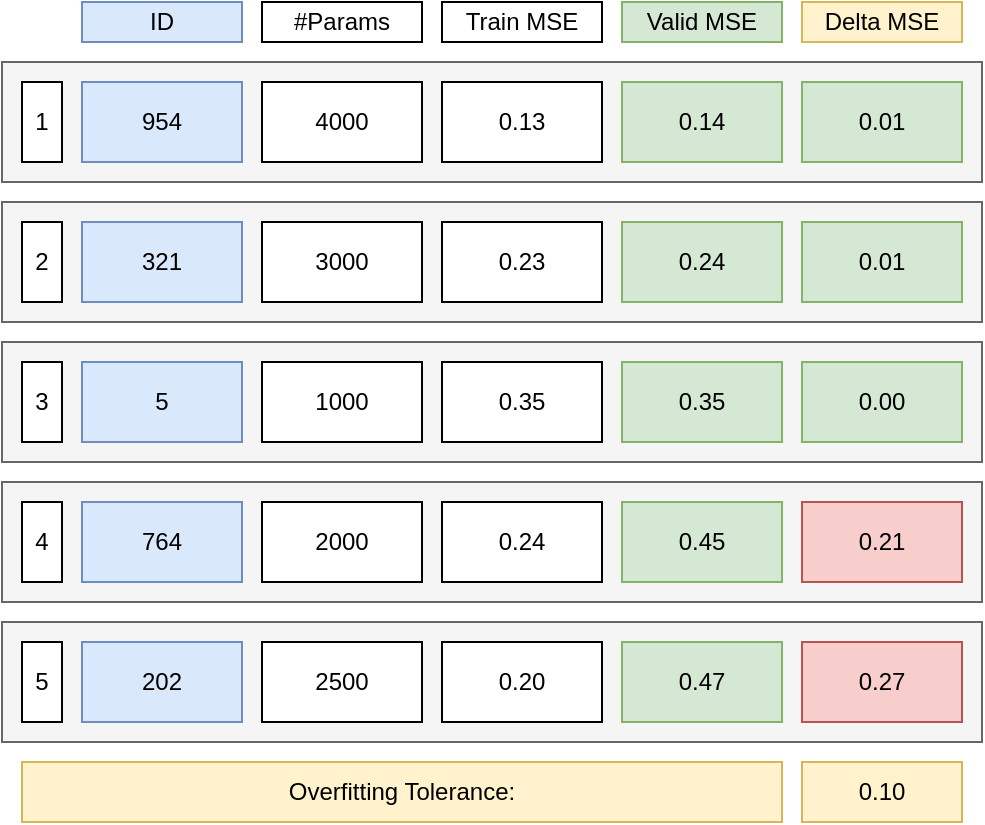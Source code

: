 <mxfile version="26.0.4">
  <diagram name="Page-1" id="hdjBkpMtSvexD-od7WtL">
    <mxGraphModel dx="1368" dy="838" grid="1" gridSize="10" guides="1" tooltips="1" connect="1" arrows="1" fold="1" page="1" pageScale="1" pageWidth="850" pageHeight="1100" math="0" shadow="0">
      <root>
        <mxCell id="0" />
        <mxCell id="1" parent="0" />
        <mxCell id="d9Y5tQL2Cy0w6WRod0SP-65" value="" style="rounded=0;whiteSpace=wrap;html=1;fillColor=#f5f5f5;fontColor=#333333;strokeColor=#666666;" vertex="1" parent="1">
          <mxGeometry x="80" y="360" width="490" height="60" as="geometry" />
        </mxCell>
        <mxCell id="d9Y5tQL2Cy0w6WRod0SP-64" value="" style="rounded=0;whiteSpace=wrap;html=1;fillColor=#f5f5f5;fontColor=#333333;strokeColor=#666666;" vertex="1" parent="1">
          <mxGeometry x="80" y="290" width="490" height="60" as="geometry" />
        </mxCell>
        <mxCell id="d9Y5tQL2Cy0w6WRod0SP-63" value="" style="rounded=0;whiteSpace=wrap;html=1;fillColor=#f5f5f5;fontColor=#333333;strokeColor=#666666;" vertex="1" parent="1">
          <mxGeometry x="80" y="220" width="490" height="60" as="geometry" />
        </mxCell>
        <mxCell id="d9Y5tQL2Cy0w6WRod0SP-62" value="" style="rounded=0;whiteSpace=wrap;html=1;fillColor=#f5f5f5;fontColor=#333333;strokeColor=#666666;" vertex="1" parent="1">
          <mxGeometry x="80" y="150" width="490" height="60" as="geometry" />
        </mxCell>
        <mxCell id="d9Y5tQL2Cy0w6WRod0SP-61" value="" style="rounded=0;whiteSpace=wrap;html=1;fillColor=#f5f5f5;strokeColor=#666666;fontColor=#333333;" vertex="1" parent="1">
          <mxGeometry x="80" y="80" width="490" height="60" as="geometry" />
        </mxCell>
        <mxCell id="d9Y5tQL2Cy0w6WRod0SP-2" value="954" style="rounded=0;whiteSpace=wrap;html=1;fillColor=#dae8fc;strokeColor=#6c8ebf;" vertex="1" parent="1">
          <mxGeometry x="120" y="90" width="80" height="40" as="geometry" />
        </mxCell>
        <mxCell id="d9Y5tQL2Cy0w6WRod0SP-7" value="ID" style="rounded=0;whiteSpace=wrap;html=1;fillColor=#dae8fc;strokeColor=#6c8ebf;" vertex="1" parent="1">
          <mxGeometry x="120" y="50" width="80" height="20" as="geometry" />
        </mxCell>
        <mxCell id="d9Y5tQL2Cy0w6WRod0SP-8" value="Train MSE" style="rounded=0;whiteSpace=wrap;html=1;" vertex="1" parent="1">
          <mxGeometry x="300" y="50" width="80" height="20" as="geometry" />
        </mxCell>
        <mxCell id="d9Y5tQL2Cy0w6WRod0SP-9" value="Valid MSE" style="rounded=0;whiteSpace=wrap;html=1;fillColor=#d5e8d4;strokeColor=#82b366;" vertex="1" parent="1">
          <mxGeometry x="390" y="50" width="80" height="20" as="geometry" />
        </mxCell>
        <mxCell id="d9Y5tQL2Cy0w6WRod0SP-10" value="#Params" style="rounded=0;whiteSpace=wrap;html=1;" vertex="1" parent="1">
          <mxGeometry x="210" y="50" width="80" height="20" as="geometry" />
        </mxCell>
        <mxCell id="d9Y5tQL2Cy0w6WRod0SP-11" value="Delta MSE" style="rounded=0;whiteSpace=wrap;html=1;fillColor=#fff2cc;strokeColor=#d6b656;" vertex="1" parent="1">
          <mxGeometry x="480" y="50" width="80" height="20" as="geometry" />
        </mxCell>
        <mxCell id="d9Y5tQL2Cy0w6WRod0SP-12" value="4000" style="rounded=0;whiteSpace=wrap;html=1;" vertex="1" parent="1">
          <mxGeometry x="210" y="90" width="80" height="40" as="geometry" />
        </mxCell>
        <mxCell id="d9Y5tQL2Cy0w6WRod0SP-13" value="0.13" style="rounded=0;whiteSpace=wrap;html=1;" vertex="1" parent="1">
          <mxGeometry x="300" y="90" width="80" height="40" as="geometry" />
        </mxCell>
        <mxCell id="d9Y5tQL2Cy0w6WRod0SP-14" value="0.14" style="rounded=0;whiteSpace=wrap;html=1;fillColor=#d5e8d4;strokeColor=#82b366;" vertex="1" parent="1">
          <mxGeometry x="390" y="90" width="80" height="40" as="geometry" />
        </mxCell>
        <mxCell id="d9Y5tQL2Cy0w6WRod0SP-15" value="0.01" style="rounded=0;whiteSpace=wrap;html=1;fillColor=#d5e8d4;strokeColor=#82b366;" vertex="1" parent="1">
          <mxGeometry x="480" y="90" width="80" height="40" as="geometry" />
        </mxCell>
        <mxCell id="d9Y5tQL2Cy0w6WRod0SP-31" value="0.01" style="rounded=0;whiteSpace=wrap;html=1;fillColor=#d5e8d4;strokeColor=#82b366;" vertex="1" parent="1">
          <mxGeometry x="480" y="160" width="80" height="40" as="geometry" />
        </mxCell>
        <mxCell id="d9Y5tQL2Cy0w6WRod0SP-32" value="0.24" style="rounded=0;whiteSpace=wrap;html=1;fillColor=#d5e8d4;strokeColor=#82b366;" vertex="1" parent="1">
          <mxGeometry x="390" y="160" width="80" height="40" as="geometry" />
        </mxCell>
        <mxCell id="d9Y5tQL2Cy0w6WRod0SP-33" value="0.23" style="rounded=0;whiteSpace=wrap;html=1;" vertex="1" parent="1">
          <mxGeometry x="300" y="160" width="80" height="40" as="geometry" />
        </mxCell>
        <mxCell id="d9Y5tQL2Cy0w6WRod0SP-34" value="3000" style="rounded=0;whiteSpace=wrap;html=1;" vertex="1" parent="1">
          <mxGeometry x="210" y="160" width="80" height="40" as="geometry" />
        </mxCell>
        <mxCell id="d9Y5tQL2Cy0w6WRod0SP-35" value="321" style="rounded=0;whiteSpace=wrap;html=1;fillColor=#dae8fc;strokeColor=#6c8ebf;" vertex="1" parent="1">
          <mxGeometry x="120" y="160" width="80" height="40" as="geometry" />
        </mxCell>
        <mxCell id="d9Y5tQL2Cy0w6WRod0SP-36" value="0.00" style="rounded=0;whiteSpace=wrap;html=1;fillColor=#d5e8d4;strokeColor=#82b366;" vertex="1" parent="1">
          <mxGeometry x="480" y="230" width="80" height="40" as="geometry" />
        </mxCell>
        <mxCell id="d9Y5tQL2Cy0w6WRod0SP-37" value="0.35" style="rounded=0;whiteSpace=wrap;html=1;fillColor=#d5e8d4;strokeColor=#82b366;" vertex="1" parent="1">
          <mxGeometry x="390" y="230" width="80" height="40" as="geometry" />
        </mxCell>
        <mxCell id="d9Y5tQL2Cy0w6WRod0SP-38" value="0.35" style="rounded=0;whiteSpace=wrap;html=1;" vertex="1" parent="1">
          <mxGeometry x="300" y="230" width="80" height="40" as="geometry" />
        </mxCell>
        <mxCell id="d9Y5tQL2Cy0w6WRod0SP-39" value="1000" style="rounded=0;whiteSpace=wrap;html=1;" vertex="1" parent="1">
          <mxGeometry x="210" y="230" width="80" height="40" as="geometry" />
        </mxCell>
        <mxCell id="d9Y5tQL2Cy0w6WRod0SP-40" value="5" style="rounded=0;whiteSpace=wrap;html=1;fillColor=#dae8fc;strokeColor=#6c8ebf;" vertex="1" parent="1">
          <mxGeometry x="120" y="230" width="80" height="40" as="geometry" />
        </mxCell>
        <mxCell id="d9Y5tQL2Cy0w6WRod0SP-41" value="0.21" style="rounded=0;whiteSpace=wrap;html=1;fillColor=#f8cecc;strokeColor=#b85450;" vertex="1" parent="1">
          <mxGeometry x="480" y="300" width="80" height="40" as="geometry" />
        </mxCell>
        <mxCell id="d9Y5tQL2Cy0w6WRod0SP-42" value="0.45" style="rounded=0;whiteSpace=wrap;html=1;fillColor=#d5e8d4;strokeColor=#82b366;" vertex="1" parent="1">
          <mxGeometry x="390" y="300" width="80" height="40" as="geometry" />
        </mxCell>
        <mxCell id="d9Y5tQL2Cy0w6WRod0SP-43" value="0.24" style="rounded=0;whiteSpace=wrap;html=1;" vertex="1" parent="1">
          <mxGeometry x="300" y="300" width="80" height="40" as="geometry" />
        </mxCell>
        <mxCell id="d9Y5tQL2Cy0w6WRod0SP-44" value="2000" style="rounded=0;whiteSpace=wrap;html=1;" vertex="1" parent="1">
          <mxGeometry x="210" y="300" width="80" height="40" as="geometry" />
        </mxCell>
        <mxCell id="d9Y5tQL2Cy0w6WRod0SP-45" value="764" style="rounded=0;whiteSpace=wrap;html=1;fillColor=#dae8fc;strokeColor=#6c8ebf;" vertex="1" parent="1">
          <mxGeometry x="120" y="300" width="80" height="40" as="geometry" />
        </mxCell>
        <mxCell id="d9Y5tQL2Cy0w6WRod0SP-46" value="0.27" style="rounded=0;whiteSpace=wrap;html=1;fillColor=#f8cecc;strokeColor=#b85450;" vertex="1" parent="1">
          <mxGeometry x="480" y="370" width="80" height="40" as="geometry" />
        </mxCell>
        <mxCell id="d9Y5tQL2Cy0w6WRod0SP-47" value="0.47" style="rounded=0;whiteSpace=wrap;html=1;fillColor=#d5e8d4;strokeColor=#82b366;" vertex="1" parent="1">
          <mxGeometry x="390" y="370" width="80" height="40" as="geometry" />
        </mxCell>
        <mxCell id="d9Y5tQL2Cy0w6WRod0SP-48" value="0.20" style="rounded=0;whiteSpace=wrap;html=1;" vertex="1" parent="1">
          <mxGeometry x="300" y="370" width="80" height="40" as="geometry" />
        </mxCell>
        <mxCell id="d9Y5tQL2Cy0w6WRod0SP-49" value="2500" style="rounded=0;whiteSpace=wrap;html=1;" vertex="1" parent="1">
          <mxGeometry x="210" y="370" width="80" height="40" as="geometry" />
        </mxCell>
        <mxCell id="d9Y5tQL2Cy0w6WRod0SP-50" value="202" style="rounded=0;whiteSpace=wrap;html=1;fillColor=#dae8fc;strokeColor=#6c8ebf;" vertex="1" parent="1">
          <mxGeometry x="120" y="370" width="80" height="40" as="geometry" />
        </mxCell>
        <mxCell id="d9Y5tQL2Cy0w6WRod0SP-56" value="1" style="rounded=0;whiteSpace=wrap;html=1;" vertex="1" parent="1">
          <mxGeometry x="90" y="90" width="20" height="40" as="geometry" />
        </mxCell>
        <mxCell id="d9Y5tQL2Cy0w6WRod0SP-57" value="2" style="rounded=0;whiteSpace=wrap;html=1;" vertex="1" parent="1">
          <mxGeometry x="90" y="160" width="20" height="40" as="geometry" />
        </mxCell>
        <mxCell id="d9Y5tQL2Cy0w6WRod0SP-58" value="3" style="rounded=0;whiteSpace=wrap;html=1;" vertex="1" parent="1">
          <mxGeometry x="90" y="230" width="20" height="40" as="geometry" />
        </mxCell>
        <mxCell id="d9Y5tQL2Cy0w6WRod0SP-59" value="4" style="rounded=0;whiteSpace=wrap;html=1;" vertex="1" parent="1">
          <mxGeometry x="90" y="300" width="20" height="40" as="geometry" />
        </mxCell>
        <mxCell id="d9Y5tQL2Cy0w6WRod0SP-60" value="5" style="rounded=0;whiteSpace=wrap;html=1;" vertex="1" parent="1">
          <mxGeometry x="90" y="370" width="20" height="40" as="geometry" />
        </mxCell>
        <mxCell id="d9Y5tQL2Cy0w6WRod0SP-66" value="Overfitting Tolerance:" style="rounded=0;whiteSpace=wrap;html=1;fillColor=#fff2cc;strokeColor=#d6b656;" vertex="1" parent="1">
          <mxGeometry x="90" y="430" width="380" height="30" as="geometry" />
        </mxCell>
        <mxCell id="d9Y5tQL2Cy0w6WRod0SP-67" value="0.10" style="rounded=0;whiteSpace=wrap;html=1;fillColor=#fff2cc;strokeColor=#d6b656;" vertex="1" parent="1">
          <mxGeometry x="480" y="430" width="80" height="30" as="geometry" />
        </mxCell>
      </root>
    </mxGraphModel>
  </diagram>
</mxfile>
